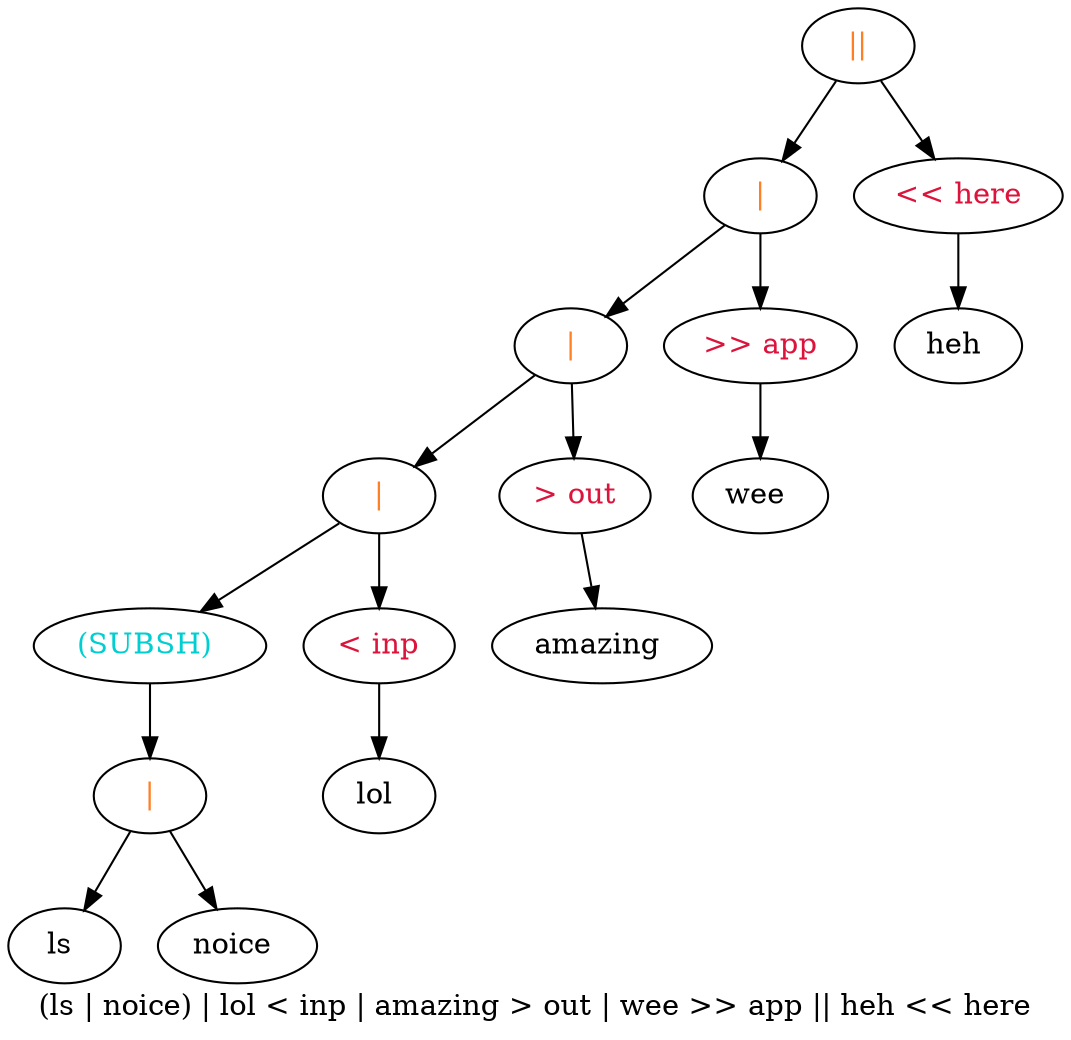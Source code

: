 digraph yep {
	label="(ls | noice) | lol < inp | amazing > out | wee >> app || heh << here"
	n0[fontcolor=chocolate1 label="||"];
	n0 -> n1;
	n0 -> n2;
	n1[fontcolor=chocolate1 label="|"];
	n1 -> n3;
	n1 -> n4;
	n3[fontcolor=chocolate1 label="|"];
	n3 -> n7;
	n3 -> n8;
	n7[fontcolor=chocolate1 label="|"];
	n7 -> n15;
	n7 -> n16;
	n15[fontcolor=darkturquoise label="(SUBSH) "];
	n15 -> n31;
	n31[fontcolor=chocolate1 label="|"];
	n31 -> n63;
	n31 -> n64;
	n63[label="ls "];
	n64[label="noice "];
	n16[fontcolor=crimson label="< inp"];
	n16 -> n33;
	n33[label="lol "];
	n8[fontcolor=crimson label="> out"];
	n8 -> n17;
	n17[label="amazing "];
	n4[fontcolor=crimson label=">> app"];
	n4 -> n9;
	n9[label="wee "];
	n2[fontcolor=crimson label="<< here"];
	n2 -> n5;
	n5[label="heh "];
}
